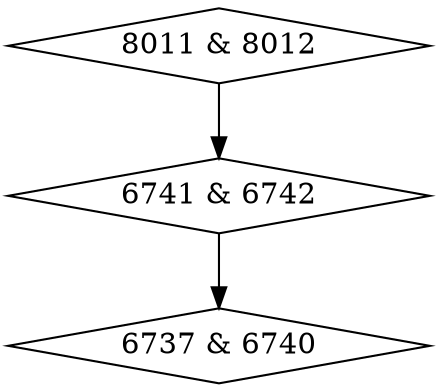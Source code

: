 digraph {
0 [label = "6737 & 6740", shape = diamond];
1 [label = "6741 & 6742", shape = diamond];
2 [label = "8011 & 8012", shape = diamond];
1->0;
2->1;
}
